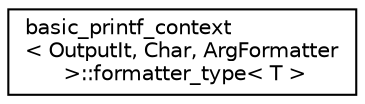 digraph "Graphical Class Hierarchy"
{
  edge [fontname="Helvetica",fontsize="10",labelfontname="Helvetica",labelfontsize="10"];
  node [fontname="Helvetica",fontsize="10",shape=record];
  rankdir="LR";
  Node1 [label="basic_printf_context\l\< OutputIt, Char, ArgFormatter\l \>::formatter_type\< T \>",height=0.2,width=0.4,color="black", fillcolor="white", style="filled",URL="$structbasic__printf__context_1_1formatter__type.html"];
}
